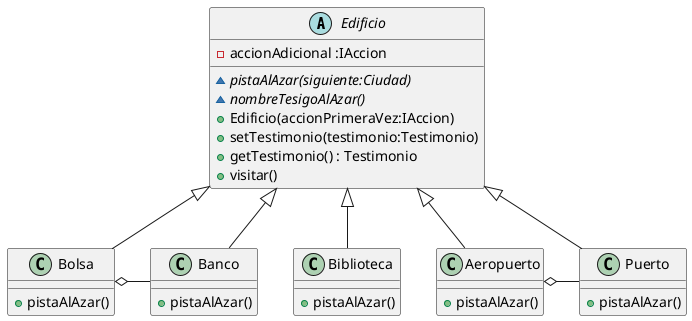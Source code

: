 @startuml herenciaEdificio

abstract class Edificio {
    - accionAdicional :IAccion
    ~ {abstract} pistaAlAzar(siguiente:Ciudad)
    ~ {abstract} nombreTesigoAlAzar()
    + Edificio(accionPrimeraVez:IAccion)
    + setTestimonio(testimonio:Testimonio)
    + getTestimonio() : Testimonio
    + visitar()
}

class Bolsa extends Edificio {
    + pistaAlAzar()
    }
class Banco extends Edificio {
    + pistaAlAzar()
    }
class Biblioteca extends Edificio {
    + pistaAlAzar()
    }
class Puerto extends Edificio {
    + pistaAlAzar()
    }
class Aeropuerto extends Edificio {
    + pistaAlAzar()
    }
Bolsa o-r- Banco
Aeropuerto o-r- Puerto
Biblioteca .[hidden]r. Aeropuerto
Biblioteca .[hidden]l. Banco

@enduml

@startuml Testimonio
title Creación de testimonio

class Ciudad {
    + Ciudad(nombre,data:string[])
    + getNombre():String
    + getDetalle():String
    ~ edificiosAlAzar(cantidad:Number)
    ~ pistas():List<String>
}

class CiudadVisitadaConPistas {
    - estadoVisitas : IEstadoVisitas
    + CiudadVisitada(esta:Ciudad,agente:Policia,ladron:Ladron,siguiente:Ciudad)
    + getNombre():String
    + getDetalle():String
    + getEdificios():List<Edificio>
    + visitarEdificio(edificio:Edificio)
}


abstract class EdificioConPista {
    - accionAdicional :IAccion
    ~ {abstract} pistaAlAzar(agente:Policia,siguiente:Ciudad)
    ~ {abstract} nombreTesigoAlAzar()
    + EdificioConPista(agente:Policia, ladron:Ladron, siguiente:Siguiente,accionPrimeraVez:IAccion)
    + getTestimonio() : Testimonio
    + visitar()
}

class Testimonio {
    - nombreTestigo : String
    - pista : String
    + Testimonio(agente:Policia, edificio:Edificio, ladron:Ladron, siguiente:Ciudad)
    + getNombreTestigo() : String
    + getPista(): String
}

class Ladron {
    ~ pistaAlAzar(agente:Policia)
}
CiudadVisitadaConPistas ..u.> Ciudad
CiudadVisitadaConPistas "1" o--- "1" Ciudad
CiudadVisitadaConPistas "1" *-r--- "3" EdificioConPista
EdificioConPista "1" *-u- "1" Testimonio
Testimonio ..> EdificioConPista
Testimonio ..> Ciudad
Testimonio .r.> Ladron
CiudadVisitadaConPistas ...> Testimonio

note left of Testimonio
    this.nombreTestigo=edificio.nombreTestigoAlAzar()
    this.pista = edificio.pistaAlAzar(edificio)
    this.pista += ladron.pistaAlAzar()

end note
@enduml

@startuml pista builder

interface IPista
{
    + agregarAListaSiEsNivel(lista:List<IPista>,nivelDeseado:RangoPista)
}

abstract class RangoPista
{
}

class PistaNivelFacil extends RangoPista {
}
class PistaNivelMedia extends RangoPista {
}
class PistaNivelDificil extends RangoPista {
}

IPista ..> RangoPista

class PistaPais implements IPista {
    agregarAListaSiEsNivel(lista:List<IPista>,nivelDeseado:RangoPista)
}
class PistaLadron implements IPista {
    agregarAListaSiEsNivel(lista:List<IPista>,nivelDeseado:RangoPista)
}
@enduml

